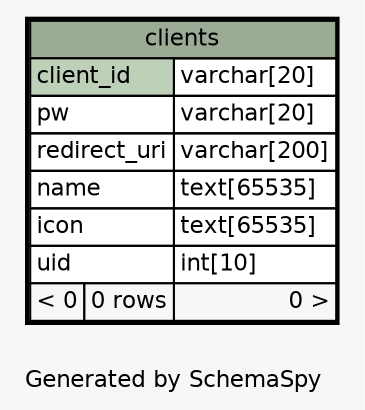 // dot 2.26.3 on Linux 3.2.0-4-686-pae
// SchemaSpy rev 590
digraph "oneDegreeRelationshipsDiagram" {
  graph [
    rankdir="RL"
    bgcolor="#f7f7f7"
    label="\nGenerated by SchemaSpy"
    labeljust="l"
    nodesep="0.18"
    ranksep="0.46"
    fontname="Helvetica"
    fontsize="11"
  ];
  node [
    fontname="Helvetica"
    fontsize="11"
    shape="plaintext"
  ];
  edge [
    arrowsize="0.8"
  ];
  "clients" [
    label=<
    <TABLE BORDER="2" CELLBORDER="1" CELLSPACING="0" BGCOLOR="#ffffff">
      <TR><TD COLSPAN="3" BGCOLOR="#9bab96" ALIGN="CENTER">clients</TD></TR>
      <TR><TD PORT="client_id" COLSPAN="2" BGCOLOR="#bed1b8" ALIGN="LEFT">client_id</TD><TD PORT="client_id.type" ALIGN="LEFT">varchar[20]</TD></TR>
      <TR><TD PORT="pw" COLSPAN="2" ALIGN="LEFT">pw</TD><TD PORT="pw.type" ALIGN="LEFT">varchar[20]</TD></TR>
      <TR><TD PORT="redirect_uri" COLSPAN="2" ALIGN="LEFT">redirect_uri</TD><TD PORT="redirect_uri.type" ALIGN="LEFT">varchar[200]</TD></TR>
      <TR><TD PORT="name" COLSPAN="2" ALIGN="LEFT">name</TD><TD PORT="name.type" ALIGN="LEFT">text[65535]</TD></TR>
      <TR><TD PORT="icon" COLSPAN="2" ALIGN="LEFT">icon</TD><TD PORT="icon.type" ALIGN="LEFT">text[65535]</TD></TR>
      <TR><TD PORT="uid" COLSPAN="2" ALIGN="LEFT">uid</TD><TD PORT="uid.type" ALIGN="LEFT">int[10]</TD></TR>
      <TR><TD ALIGN="LEFT" BGCOLOR="#f7f7f7">&lt; 0</TD><TD ALIGN="RIGHT" BGCOLOR="#f7f7f7">0 rows</TD><TD ALIGN="RIGHT" BGCOLOR="#f7f7f7">0 &gt;</TD></TR>
    </TABLE>>
    URL="clients.html"
    tooltip="clients"
  ];
}
